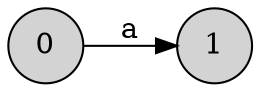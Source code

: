 
digraph {
rankdir=LR;
node [shape = circle; style = filled;];
0->1[label="a"];
0 [label="0";]
1 [label="1";]
}

